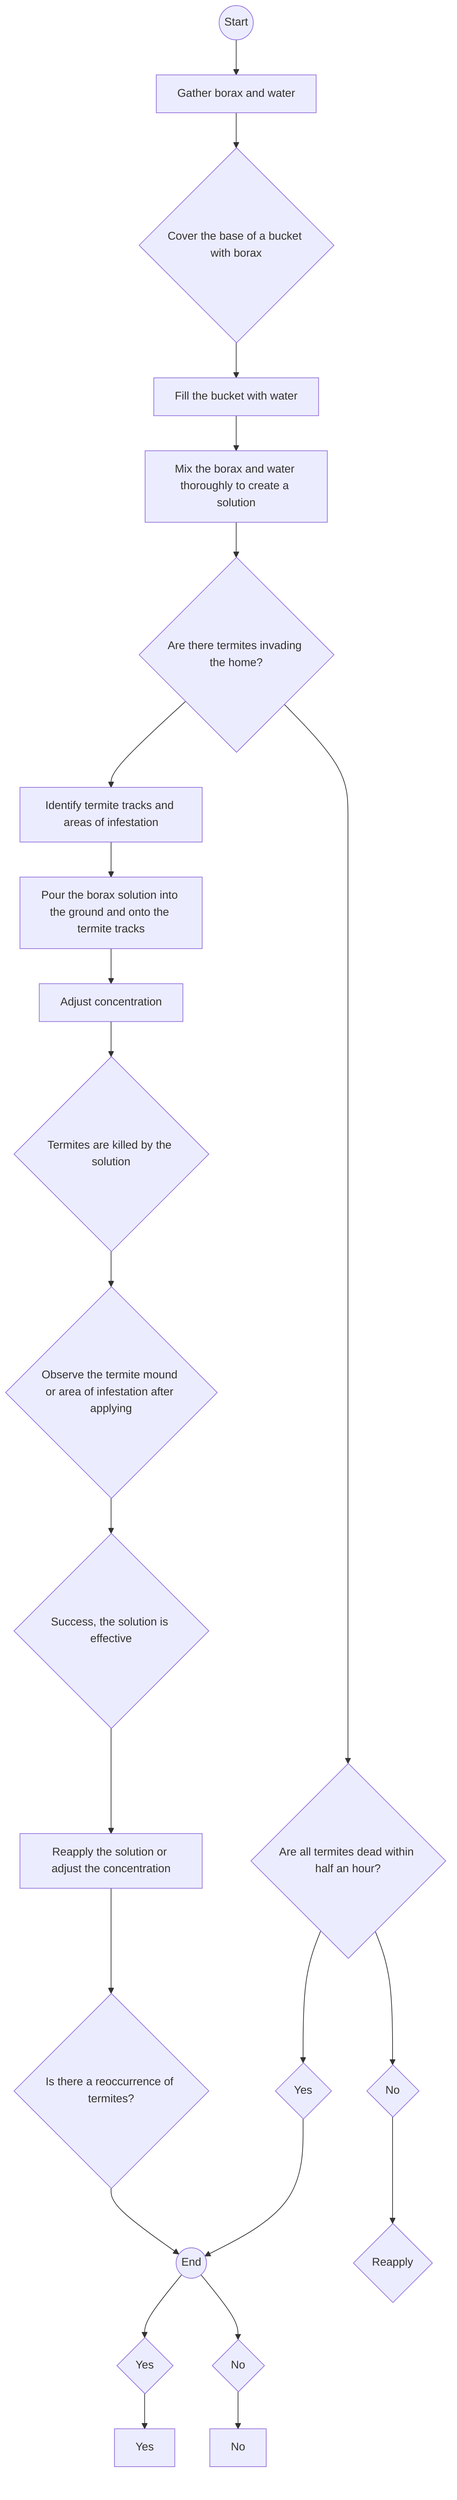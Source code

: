 flowchart TD
    A((Start)) --> B[Gather borax and water]
    B --> C{Cover the base of a bucket with borax}
    C --> D[Fill the bucket with water]
    D --> E[Mix the borax and water thoroughly to create a solution]
    E --> F{Are there termites invading the home?}
    F --> G[Identify termite tracks and areas of infestation]
    G --> H[Pour the borax solution into the ground and onto the termite tracks]
    H --> I[Adjust concentration]
    I --> J{Termites are killed by the solution}
    J --> K{Observe the termite mound or area of infestation after applying}
    K --> L{Success, the solution is effective}
    L --> M[Reapply the solution or adjust the concentration]
    M --> N{Is there a reoccurrence of termites?}
    N --> O((End))
    F --> P{Are all termites dead within half an hour?}
    P --> Q{Yes}
    P --> R{No}
    R --> S{Reapply}
    Q --> O
    O --> T{Yes}
    O --> U{No}
    T --> V[Yes]
    U --> W[No]